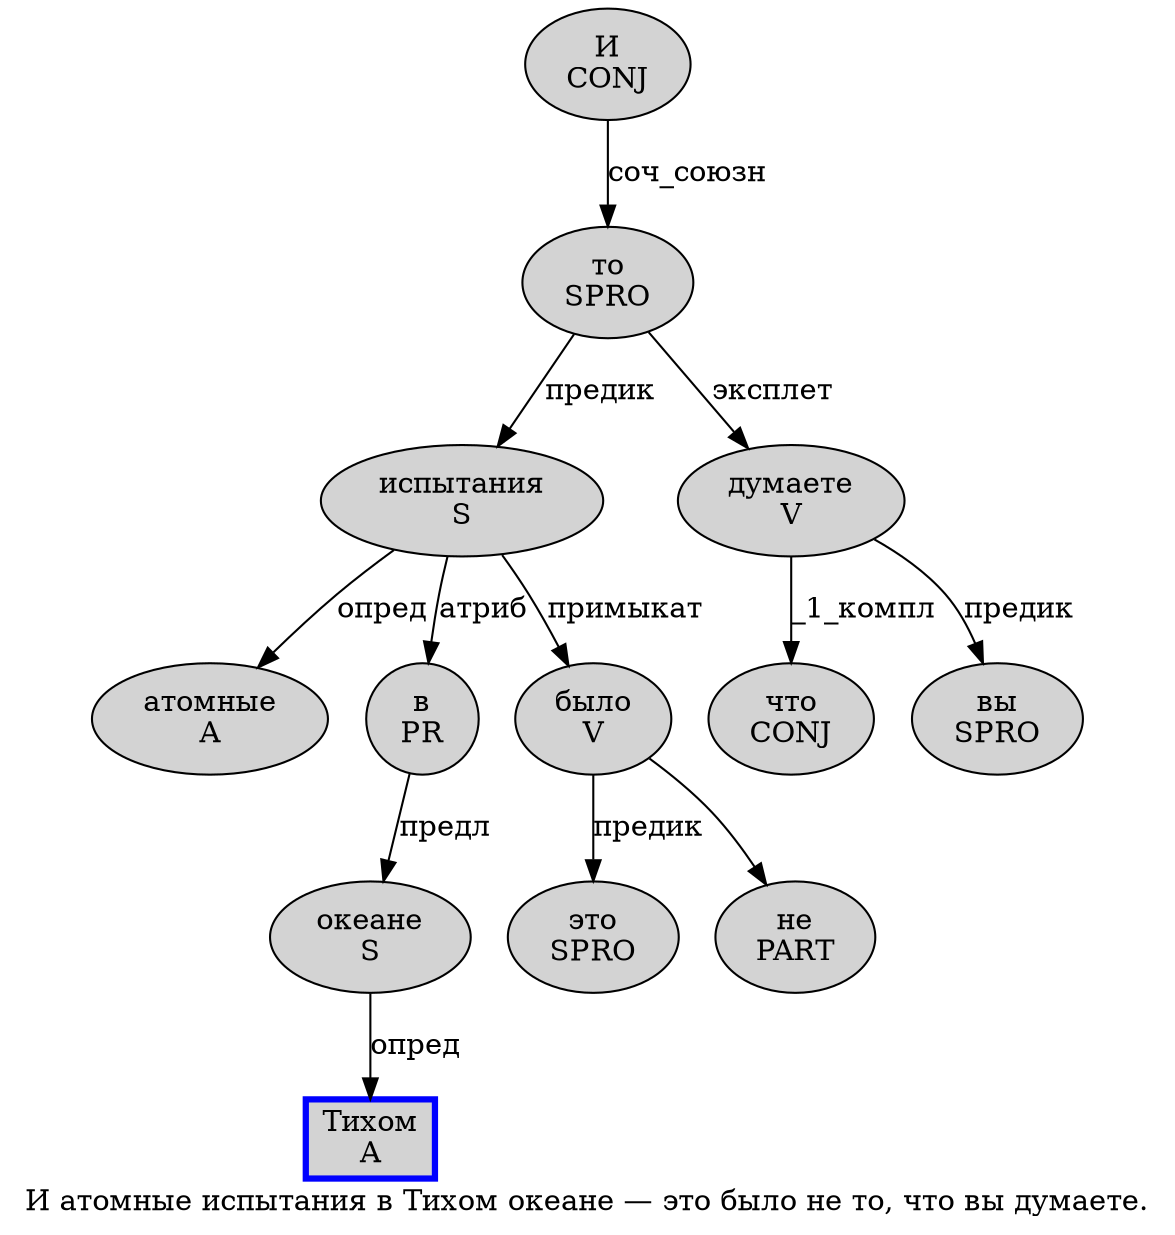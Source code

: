 digraph SENTENCE_4448 {
	graph [label="И атомные испытания в Тихом океане — это было не то, что вы думаете."]
	node [style=filled]
		0 [label="И
CONJ" color="" fillcolor=lightgray penwidth=1 shape=ellipse]
		1 [label="атомные
A" color="" fillcolor=lightgray penwidth=1 shape=ellipse]
		2 [label="испытания
S" color="" fillcolor=lightgray penwidth=1 shape=ellipse]
		3 [label="в
PR" color="" fillcolor=lightgray penwidth=1 shape=ellipse]
		4 [label="Тихом
A" color=blue fillcolor=lightgray penwidth=3 shape=box]
		5 [label="океане
S" color="" fillcolor=lightgray penwidth=1 shape=ellipse]
		7 [label="это
SPRO" color="" fillcolor=lightgray penwidth=1 shape=ellipse]
		8 [label="было
V" color="" fillcolor=lightgray penwidth=1 shape=ellipse]
		9 [label="не
PART" color="" fillcolor=lightgray penwidth=1 shape=ellipse]
		10 [label="то
SPRO" color="" fillcolor=lightgray penwidth=1 shape=ellipse]
		12 [label="что
CONJ" color="" fillcolor=lightgray penwidth=1 shape=ellipse]
		13 [label="вы
SPRO" color="" fillcolor=lightgray penwidth=1 shape=ellipse]
		14 [label="думаете
V" color="" fillcolor=lightgray penwidth=1 shape=ellipse]
			0 -> 10 [label="соч_союзн"]
			8 -> 7 [label="предик"]
			8 -> 9
			2 -> 1 [label="опред"]
			2 -> 3 [label="атриб"]
			2 -> 8 [label="примыкат"]
			10 -> 2 [label="предик"]
			10 -> 14 [label="эксплет"]
			14 -> 12 [label="_1_компл"]
			14 -> 13 [label="предик"]
			5 -> 4 [label="опред"]
			3 -> 5 [label="предл"]
}